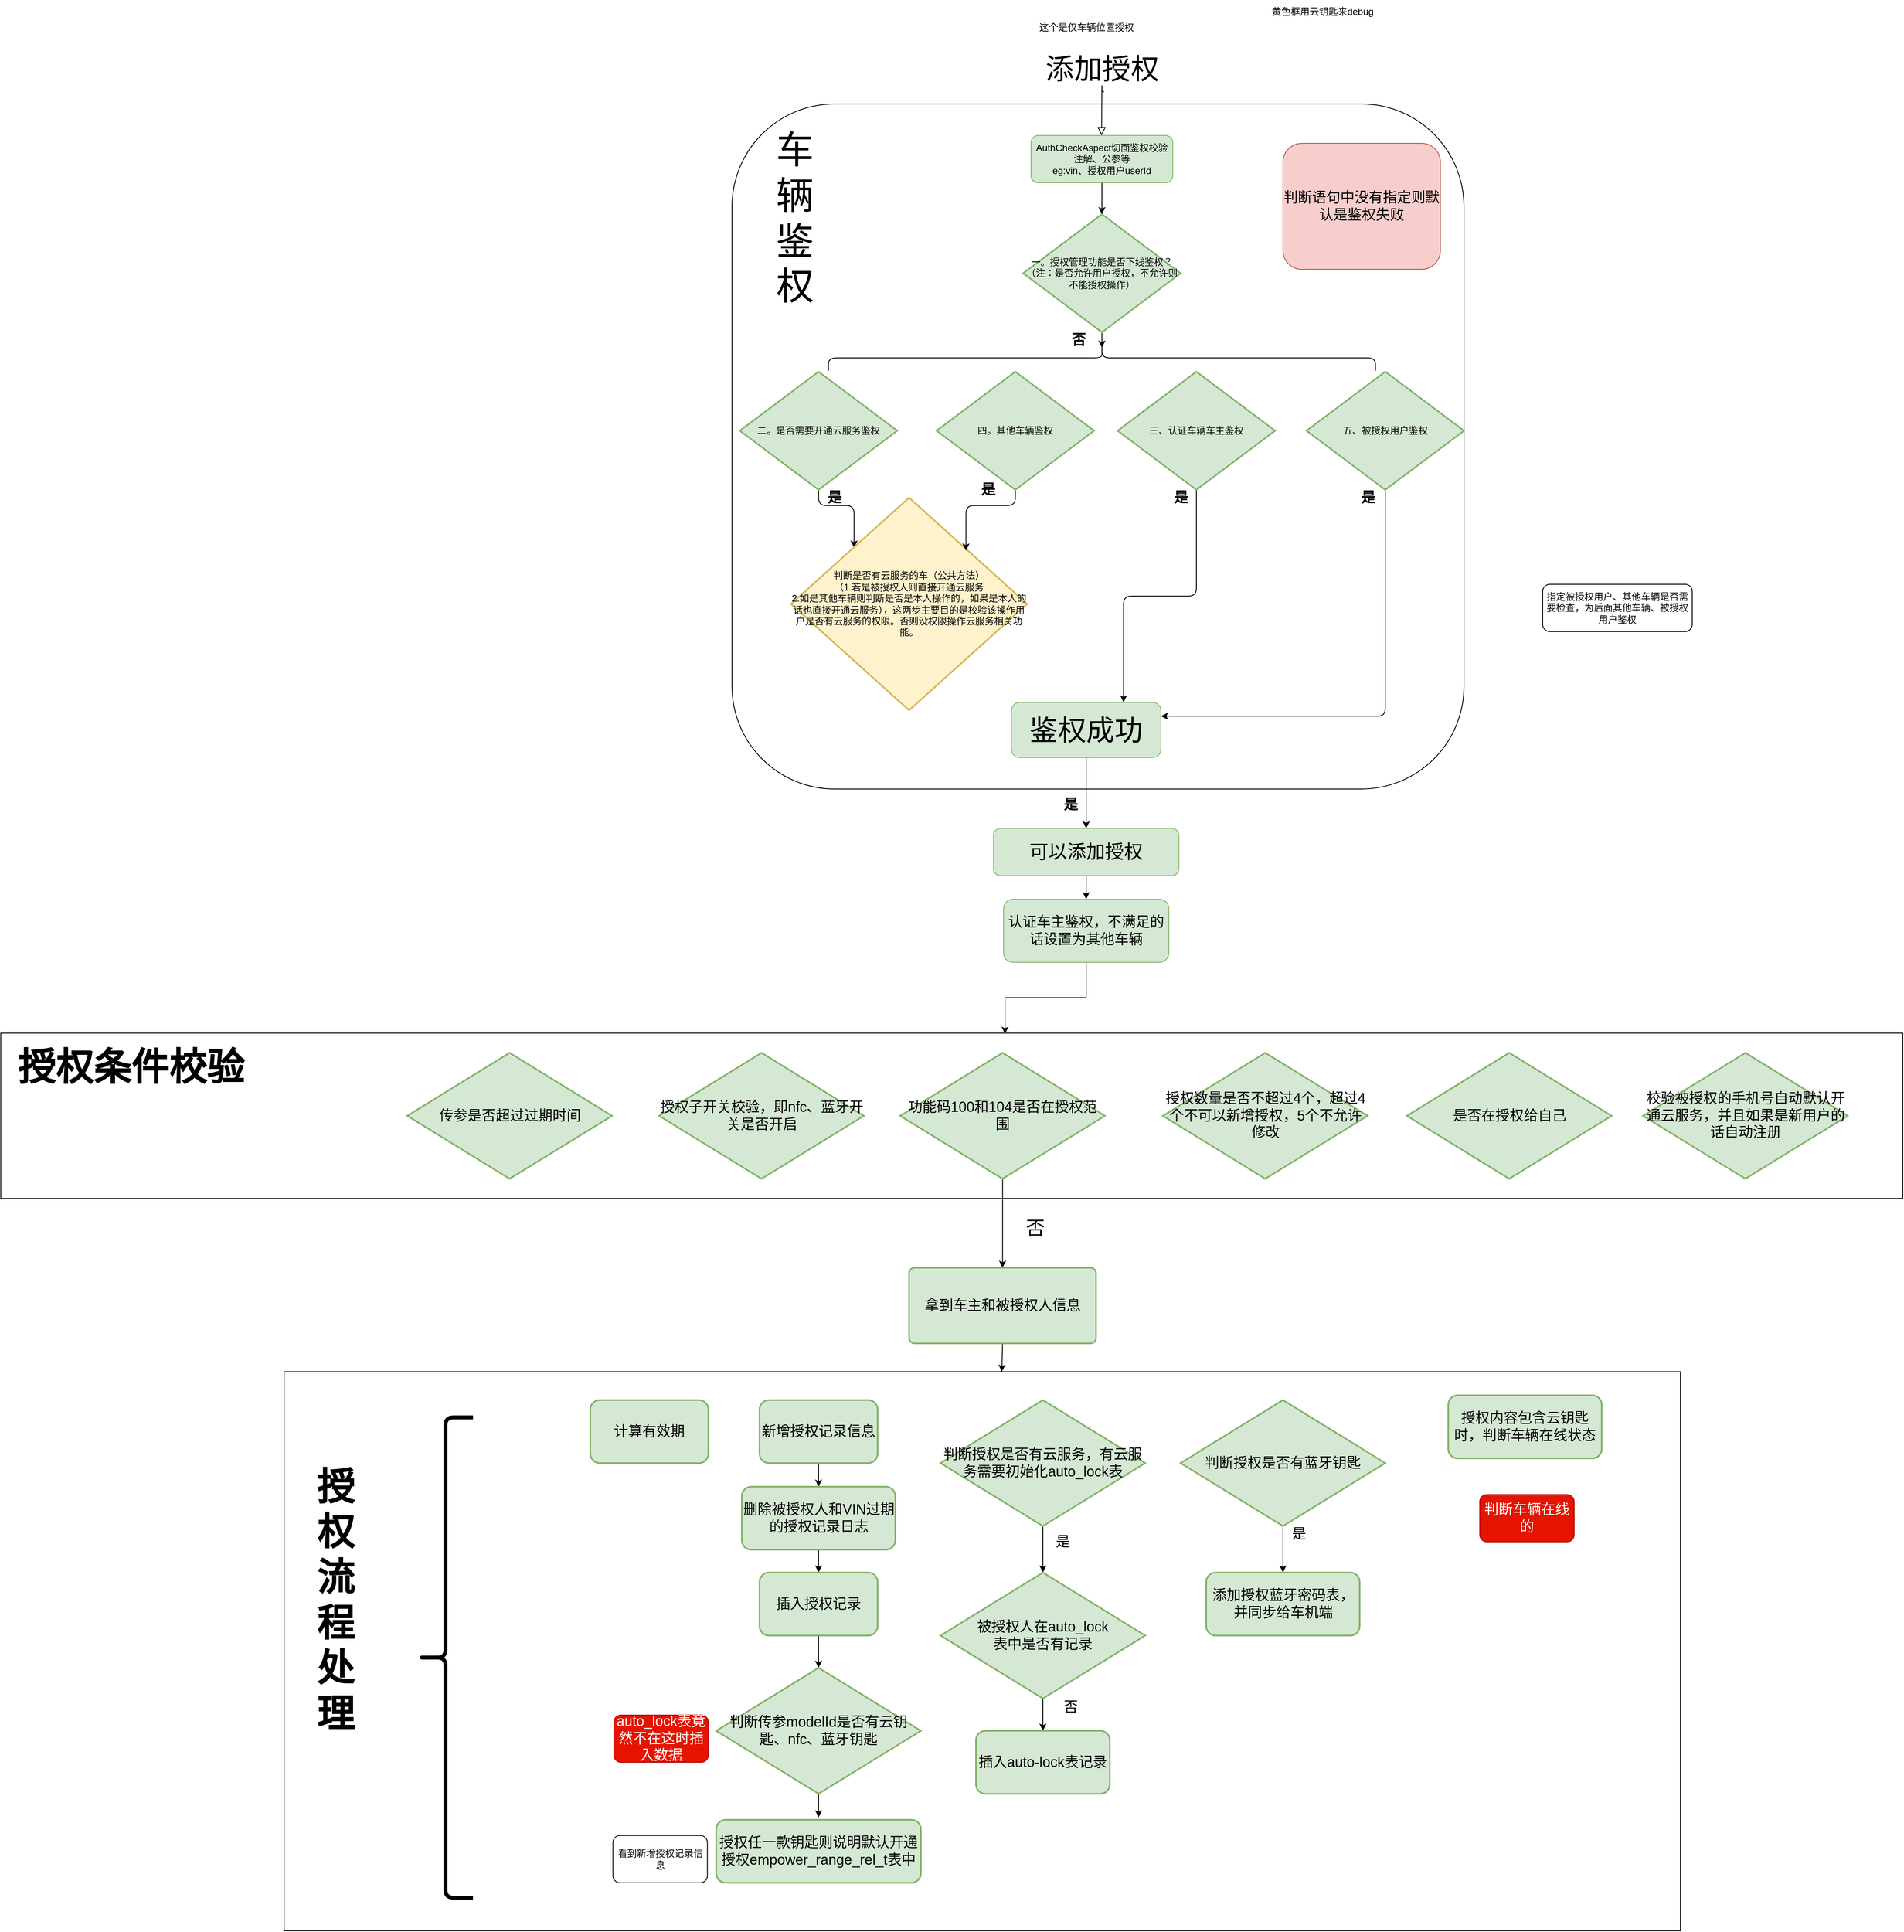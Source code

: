 <mxfile version="21.6.6" type="github">
  <diagram id="C5RBs43oDa-KdzZeNtuy" name="Page-1">
    <mxGraphModel dx="7195" dy="2610" grid="1" gridSize="10" guides="1" tooltips="1" connect="1" arrows="1" fold="1" page="1" pageScale="1" pageWidth="827" pageHeight="1169" math="0" shadow="0">
      <root>
        <mxCell id="WIyWlLk6GJQsqaUBKTNV-0" />
        <mxCell id="WIyWlLk6GJQsqaUBKTNV-1" parent="WIyWlLk6GJQsqaUBKTNV-0" />
        <mxCell id="sFdcfGXnFSqKME9rikbx-30" value="" style="rounded=0;whiteSpace=wrap;html=1;points=[[0,0,0,0,0],[0,0.25,0,0,0],[0,0.5,0,0,0],[0,0.75,0,0,0],[0,1,0,0,0],[0.25,0,0,0,0],[0.25,1,0,0,0],[0.5,0,0,0,0],[0.5,1,0,0,0],[0.75,0,0,0,0],[0.75,1,0,0,0],[1,0,0,0,0],[1,0.25,0,0,0],[1,0.5,0,0,0],[1,0.75,0,0,0],[1,1,0,0,0]];" vertex="1" parent="WIyWlLk6GJQsqaUBKTNV-1">
          <mxGeometry x="-2830" y="1332" width="2416.5" height="210" as="geometry" />
        </mxCell>
        <mxCell id="sFdcfGXnFSqKME9rikbx-29" value="" style="rounded=0;whiteSpace=wrap;html=1;" vertex="1" parent="WIyWlLk6GJQsqaUBKTNV-1">
          <mxGeometry x="-2470" y="1762" width="1774" height="710" as="geometry" />
        </mxCell>
        <mxCell id="ALgLnihAd1x21a2WmlSg-32" value="" style="shape=ext;double=1;rounded=1;whiteSpace=wrap;html=1;strokeColor=default;fontFamily=Helvetica;fontSize=12;fontColor=default;fillColor=default;" parent="WIyWlLk6GJQsqaUBKTNV-1" vertex="1">
          <mxGeometry x="-1821" y="582" width="120" height="80" as="geometry" />
        </mxCell>
        <mxCell id="ALgLnihAd1x21a2WmlSg-30" value="" style="rounded=1;whiteSpace=wrap;html=1;movable=1;resizable=1;rotatable=1;deletable=1;editable=1;locked=0;connectable=1;" parent="WIyWlLk6GJQsqaUBKTNV-1" vertex="1">
          <mxGeometry x="-1201" y="462" width="57.5" height="210" as="geometry" />
        </mxCell>
        <mxCell id="ALgLnihAd1x21a2WmlSg-29" value="" style="rounded=1;whiteSpace=wrap;html=1;movable=1;resizable=1;rotatable=1;deletable=1;editable=1;locked=0;connectable=1;" parent="WIyWlLk6GJQsqaUBKTNV-1" vertex="1">
          <mxGeometry x="-1561" y="592" width="120" height="60" as="geometry" />
        </mxCell>
        <mxCell id="L7qs6bnyoF4csV3szs_P-42" value="" style="rounded=1;whiteSpace=wrap;html=1;" parent="WIyWlLk6GJQsqaUBKTNV-1" vertex="1">
          <mxGeometry x="-1901" y="152" width="930" height="870" as="geometry" />
        </mxCell>
        <mxCell id="WIyWlLk6GJQsqaUBKTNV-2" value="" style="rounded=1;html=1;jettySize=auto;orthogonalLoop=1;fontSize=11;endArrow=block;endFill=0;endSize=8;strokeWidth=1;shadow=0;labelBackgroundColor=none;edgeStyle=orthogonalEdgeStyle;exitX=0.516;exitY=0.994;exitDx=0;exitDy=0;exitPerimeter=0;" parent="WIyWlLk6GJQsqaUBKTNV-1" source="L7qs6bnyoF4csV3szs_P-1" edge="1">
          <mxGeometry relative="1" as="geometry">
            <mxPoint x="-1431.42" y="142" as="sourcePoint" />
            <mxPoint x="-1431.42" y="192.0" as="targetPoint" />
            <Array as="points">
              <mxPoint x="-1431" y="127" />
              <mxPoint x="-1431" y="160" />
            </Array>
          </mxGeometry>
        </mxCell>
        <mxCell id="L7qs6bnyoF4csV3szs_P-1" value="&lt;font style=&quot;font-size: 36px;&quot;&gt;添加授权&lt;/font&gt;" style="text;html=1;align=center;verticalAlign=middle;resizable=0;points=[];autosize=1;strokeColor=none;fillColor=none;rounded=1;" parent="WIyWlLk6GJQsqaUBKTNV-1" vertex="1">
          <mxGeometry x="-1516" y="77" width="170" height="60" as="geometry" />
        </mxCell>
        <mxCell id="ALgLnihAd1x21a2WmlSg-38" style="edgeStyle=orthogonalEdgeStyle;rounded=1;orthogonalLoop=1;jettySize=auto;html=1;exitX=0.5;exitY=1;exitDx=0;exitDy=0;exitPerimeter=0;entryX=0.1;entryY=0.5;entryDx=0;entryDy=0;entryPerimeter=0;fontFamily=Helvetica;fontSize=12;fontColor=default;" parent="WIyWlLk6GJQsqaUBKTNV-1" source="L7qs6bnyoF4csV3szs_P-5" target="ALgLnihAd1x21a2WmlSg-33" edge="1">
          <mxGeometry relative="1" as="geometry" />
        </mxCell>
        <mxCell id="L7qs6bnyoF4csV3szs_P-5" value="一。授权管理功能是否下线鉴权？（注：是否允许用户授权，不允许则不能授权操作）" style="strokeWidth=2;html=1;shape=mxgraph.flowchart.decision;whiteSpace=wrap;fillColor=#d5e8d4;strokeColor=#82b366;rounded=1;" parent="WIyWlLk6GJQsqaUBKTNV-1" vertex="1">
          <mxGeometry x="-1531" y="292" width="200" height="150" as="geometry" />
        </mxCell>
        <mxCell id="L7qs6bnyoF4csV3szs_P-7" value="&lt;font style=&quot;font-size: 18px;&quot;&gt;判断语句中没有指定则默认是鉴权失败&lt;/font&gt;" style="rounded=1;whiteSpace=wrap;html=1;fillColor=#f8cecc;strokeColor=#b85450;" parent="WIyWlLk6GJQsqaUBKTNV-1" vertex="1">
          <mxGeometry x="-1201" y="202" width="200" height="160" as="geometry" />
        </mxCell>
        <mxCell id="L7qs6bnyoF4csV3szs_P-24" style="edgeStyle=orthogonalEdgeStyle;rounded=1;orthogonalLoop=1;jettySize=auto;html=1;entryX=0.5;entryY=0;entryDx=0;entryDy=0;entryPerimeter=0;" parent="WIyWlLk6GJQsqaUBKTNV-1" source="L7qs6bnyoF4csV3szs_P-8" target="L7qs6bnyoF4csV3szs_P-5" edge="1">
          <mxGeometry relative="1" as="geometry" />
        </mxCell>
        <mxCell id="L7qs6bnyoF4csV3szs_P-8" value="AuthCheckAspect切面鉴权校验&lt;br style=&quot;border-color: var(--border-color);&quot;&gt;注解、公参等&lt;br&gt;eg:vin、授权用户userId" style="rounded=1;whiteSpace=wrap;html=1;fillColor=#d5e8d4;strokeColor=#82b366;" parent="WIyWlLk6GJQsqaUBKTNV-1" vertex="1">
          <mxGeometry x="-1521" y="192" width="180" height="60" as="geometry" />
        </mxCell>
        <mxCell id="L7qs6bnyoF4csV3szs_P-9" value="指定被授权用户、其他车辆是否需要检查，为后面其他车辆、被授权用户鉴权" style="rounded=1;whiteSpace=wrap;html=1;" parent="WIyWlLk6GJQsqaUBKTNV-1" vertex="1">
          <mxGeometry x="-871" y="762" width="190" height="60" as="geometry" />
        </mxCell>
        <mxCell id="L7qs6bnyoF4csV3szs_P-16" value="这个是仅车辆位置授权" style="text;html=1;align=center;verticalAlign=middle;resizable=0;points=[];autosize=1;strokeColor=none;fillColor=none;rounded=1;" parent="WIyWlLk6GJQsqaUBKTNV-1" vertex="1">
          <mxGeometry x="-1521" y="40" width="140" height="30" as="geometry" />
        </mxCell>
        <mxCell id="ALgLnihAd1x21a2WmlSg-40" style="edgeStyle=orthogonalEdgeStyle;rounded=1;orthogonalLoop=1;jettySize=auto;html=1;exitX=0.5;exitY=1;exitDx=0;exitDy=0;exitPerimeter=0;entryX=0.267;entryY=0.235;entryDx=0;entryDy=0;entryPerimeter=0;fontFamily=Helvetica;fontSize=12;fontColor=default;" parent="WIyWlLk6GJQsqaUBKTNV-1" source="L7qs6bnyoF4csV3szs_P-19" target="L7qs6bnyoF4csV3szs_P-32" edge="1">
          <mxGeometry relative="1" as="geometry" />
        </mxCell>
        <mxCell id="L7qs6bnyoF4csV3szs_P-19" value="二。是否需要开通云服务鉴权" style="strokeWidth=2;html=1;shape=mxgraph.flowchart.decision;whiteSpace=wrap;fillColor=#d5e8d4;strokeColor=#82b366;rounded=1;" parent="WIyWlLk6GJQsqaUBKTNV-1" vertex="1">
          <mxGeometry x="-1891" y="492" width="200" height="150" as="geometry" />
        </mxCell>
        <mxCell id="ALgLnihAd1x21a2WmlSg-44" style="edgeStyle=orthogonalEdgeStyle;rounded=1;orthogonalLoop=1;jettySize=auto;html=1;exitX=0.5;exitY=1;exitDx=0;exitDy=0;exitPerimeter=0;entryX=0.75;entryY=0;entryDx=0;entryDy=0;fontFamily=Helvetica;fontSize=12;fontColor=default;" parent="WIyWlLk6GJQsqaUBKTNV-1" source="L7qs6bnyoF4csV3szs_P-29" target="L7qs6bnyoF4csV3szs_P-44" edge="1">
          <mxGeometry relative="1" as="geometry" />
        </mxCell>
        <mxCell id="L7qs6bnyoF4csV3szs_P-29" value="三、认证车辆车主鉴权" style="strokeWidth=2;html=1;shape=mxgraph.flowchart.decision;whiteSpace=wrap;fillColor=#d5e8d4;strokeColor=#82b366;rounded=1;" parent="WIyWlLk6GJQsqaUBKTNV-1" vertex="1">
          <mxGeometry x="-1411" y="492" width="200" height="150" as="geometry" />
        </mxCell>
        <mxCell id="L7qs6bnyoF4csV3szs_P-32" value="判断是否有云服务的车（公共方法）&lt;br&gt;（1.若是被授权人则直接开通云服务&lt;br&gt;2.如是其他车辆则判断是否是本人操作的，如果是本人的话也直接开通云服务），这两步主要目的是校验该操作用户是否有云服务的权限。否则没权限操作云服务相关功能。" style="strokeWidth=2;html=1;shape=mxgraph.flowchart.decision;whiteSpace=wrap;fillColor=#fff2cc;strokeColor=#d6b656;rounded=1;" parent="WIyWlLk6GJQsqaUBKTNV-1" vertex="1">
          <mxGeometry x="-1826" y="652" width="300" height="270" as="geometry" />
        </mxCell>
        <mxCell id="L7qs6bnyoF4csV3szs_P-33" value="黄色框用云钥匙来debug" style="text;html=1;align=center;verticalAlign=middle;resizable=0;points=[];autosize=1;strokeColor=none;fillColor=none;rounded=1;" parent="WIyWlLk6GJQsqaUBKTNV-1" vertex="1">
          <mxGeometry x="-1226" y="20" width="150" height="30" as="geometry" />
        </mxCell>
        <mxCell id="ALgLnihAd1x21a2WmlSg-41" style="edgeStyle=orthogonalEdgeStyle;rounded=1;orthogonalLoop=1;jettySize=auto;html=1;exitX=0.5;exitY=1;exitDx=0;exitDy=0;exitPerimeter=0;entryX=0.741;entryY=0.249;entryDx=0;entryDy=0;entryPerimeter=0;fontFamily=Helvetica;fontSize=12;fontColor=default;" parent="WIyWlLk6GJQsqaUBKTNV-1" source="L7qs6bnyoF4csV3szs_P-34" target="L7qs6bnyoF4csV3szs_P-32" edge="1">
          <mxGeometry relative="1" as="geometry" />
        </mxCell>
        <mxCell id="L7qs6bnyoF4csV3szs_P-34" value="四。其他车辆鉴权" style="strokeWidth=2;html=1;shape=mxgraph.flowchart.decision;whiteSpace=wrap;fillColor=#d5e8d4;strokeColor=#82b366;rounded=1;" parent="WIyWlLk6GJQsqaUBKTNV-1" vertex="1">
          <mxGeometry x="-1641" y="492" width="200" height="150" as="geometry" />
        </mxCell>
        <mxCell id="L7qs6bnyoF4csV3szs_P-43" value="&lt;font style=&quot;font-size: 48px;&quot;&gt;车辆鉴权&lt;/font&gt;" style="text;html=1;strokeColor=none;fillColor=none;align=center;verticalAlign=middle;whiteSpace=wrap;rounded=1;" parent="WIyWlLk6GJQsqaUBKTNV-1" vertex="1">
          <mxGeometry x="-1841" y="292" width="40" height="10" as="geometry" />
        </mxCell>
        <mxCell id="ALgLnihAd1x21a2WmlSg-6" style="edgeStyle=orthogonalEdgeStyle;rounded=1;orthogonalLoop=1;jettySize=auto;html=1;exitX=0.5;exitY=1;exitDx=0;exitDy=0;entryX=0.5;entryY=0;entryDx=0;entryDy=0;" parent="WIyWlLk6GJQsqaUBKTNV-1" source="L7qs6bnyoF4csV3szs_P-44" target="L7qs6bnyoF4csV3szs_P-45" edge="1">
          <mxGeometry relative="1" as="geometry" />
        </mxCell>
        <mxCell id="L7qs6bnyoF4csV3szs_P-44" value="&lt;font style=&quot;font-size: 36px;&quot;&gt;鉴权成功&lt;/font&gt;" style="rounded=1;whiteSpace=wrap;html=1;fillColor=#d5e8d4;strokeColor=#82b366;" parent="WIyWlLk6GJQsqaUBKTNV-1" vertex="1">
          <mxGeometry x="-1546" y="912" width="190" height="70" as="geometry" />
        </mxCell>
        <mxCell id="ALgLnihAd1x21a2WmlSg-52" value="" style="edgeStyle=orthogonalEdgeStyle;rounded=1;orthogonalLoop=1;jettySize=auto;html=1;fontFamily=Helvetica;fontSize=12;fontColor=default;" parent="WIyWlLk6GJQsqaUBKTNV-1" source="L7qs6bnyoF4csV3szs_P-45" target="ALgLnihAd1x21a2WmlSg-51" edge="1">
          <mxGeometry relative="1" as="geometry" />
        </mxCell>
        <mxCell id="L7qs6bnyoF4csV3szs_P-45" value="&lt;font style=&quot;font-size: 24px;&quot;&gt;可以添加授权&lt;/font&gt;" style="rounded=1;whiteSpace=wrap;html=1;fillColor=#d5e8d4;strokeColor=#82b366;" parent="WIyWlLk6GJQsqaUBKTNV-1" vertex="1">
          <mxGeometry x="-1568.81" y="1072" width="235.62" height="60" as="geometry" />
        </mxCell>
        <mxCell id="ALgLnihAd1x21a2WmlSg-45" style="edgeStyle=orthogonalEdgeStyle;rounded=1;orthogonalLoop=1;jettySize=auto;html=1;exitX=0.5;exitY=1;exitDx=0;exitDy=0;exitPerimeter=0;entryX=1;entryY=0.25;entryDx=0;entryDy=0;fontFamily=Helvetica;fontSize=12;fontColor=default;" parent="WIyWlLk6GJQsqaUBKTNV-1" source="ALgLnihAd1x21a2WmlSg-28" target="L7qs6bnyoF4csV3szs_P-44" edge="1">
          <mxGeometry relative="1" as="geometry" />
        </mxCell>
        <mxCell id="ALgLnihAd1x21a2WmlSg-28" value="五、被授权用户鉴权" style="strokeWidth=2;html=1;shape=mxgraph.flowchart.decision;whiteSpace=wrap;fillColor=#d5e8d4;strokeColor=#82b366;rounded=1;" parent="WIyWlLk6GJQsqaUBKTNV-1" vertex="1">
          <mxGeometry x="-1171" y="492" width="200" height="150" as="geometry" />
        </mxCell>
        <mxCell id="ALgLnihAd1x21a2WmlSg-33" value="" style="shape=curlyBracket;whiteSpace=wrap;html=1;rounded=1;labelPosition=left;verticalLabelPosition=middle;align=right;verticalAlign=middle;strokeColor=default;fontFamily=Helvetica;fontSize=12;fontColor=default;fillColor=default;rotation=90;" parent="WIyWlLk6GJQsqaUBKTNV-1" vertex="1">
          <mxGeometry x="-1447.25" y="127" width="32.5" height="695" as="geometry" />
        </mxCell>
        <mxCell id="ALgLnihAd1x21a2WmlSg-39" value="&lt;font style=&quot;font-size: 18px;&quot;&gt;否&lt;/font&gt;" style="text;strokeColor=none;fillColor=none;html=1;fontSize=12;fontStyle=1;verticalAlign=middle;align=center;fontFamily=Helvetica;fontColor=default;rounded=1;" parent="WIyWlLk6GJQsqaUBKTNV-1" vertex="1">
          <mxGeometry x="-1511" y="432" width="100" height="40" as="geometry" />
        </mxCell>
        <mxCell id="ALgLnihAd1x21a2WmlSg-46" value="&lt;font style=&quot;font-size: 18px;&quot;&gt;是&lt;/font&gt;" style="text;strokeColor=none;fillColor=none;html=1;fontSize=12;fontStyle=1;verticalAlign=middle;align=center;fontFamily=Helvetica;fontColor=default;rounded=1;" parent="WIyWlLk6GJQsqaUBKTNV-1" vertex="1">
          <mxGeometry x="-1821" y="632" width="100" height="40" as="geometry" />
        </mxCell>
        <mxCell id="ALgLnihAd1x21a2WmlSg-47" value="&lt;font style=&quot;font-size: 18px;&quot;&gt;是&lt;/font&gt;" style="text;strokeColor=none;fillColor=none;html=1;fontSize=12;fontStyle=1;verticalAlign=middle;align=center;fontFamily=Helvetica;fontColor=default;rounded=1;" parent="WIyWlLk6GJQsqaUBKTNV-1" vertex="1">
          <mxGeometry x="-1626" y="622" width="100" height="40" as="geometry" />
        </mxCell>
        <mxCell id="ALgLnihAd1x21a2WmlSg-48" value="&lt;font style=&quot;font-size: 18px;&quot;&gt;是&lt;/font&gt;" style="text;strokeColor=none;fillColor=none;html=1;fontSize=12;fontStyle=1;verticalAlign=middle;align=center;fontFamily=Helvetica;fontColor=default;rounded=1;" parent="WIyWlLk6GJQsqaUBKTNV-1" vertex="1">
          <mxGeometry x="-1381" y="632" width="100" height="40" as="geometry" />
        </mxCell>
        <mxCell id="ALgLnihAd1x21a2WmlSg-49" value="&lt;font style=&quot;font-size: 18px;&quot;&gt;是&lt;/font&gt;" style="text;strokeColor=none;fillColor=none;html=1;fontSize=12;fontStyle=1;verticalAlign=middle;align=center;fontFamily=Helvetica;fontColor=default;rounded=1;" parent="WIyWlLk6GJQsqaUBKTNV-1" vertex="1">
          <mxGeometry x="-1143.5" y="632" width="100" height="40" as="geometry" />
        </mxCell>
        <mxCell id="ALgLnihAd1x21a2WmlSg-50" value="&lt;font style=&quot;font-size: 18px;&quot;&gt;是&lt;/font&gt;" style="text;strokeColor=none;fillColor=none;html=1;fontSize=12;fontStyle=1;verticalAlign=middle;align=center;fontFamily=Helvetica;fontColor=default;rounded=1;" parent="WIyWlLk6GJQsqaUBKTNV-1" vertex="1">
          <mxGeometry x="-1521" y="1022" width="100" height="40" as="geometry" />
        </mxCell>
        <mxCell id="sFdcfGXnFSqKME9rikbx-39" style="edgeStyle=orthogonalEdgeStyle;rounded=0;orthogonalLoop=1;jettySize=auto;html=1;exitX=0.5;exitY=1;exitDx=0;exitDy=0;entryX=0.528;entryY=0.004;entryDx=0;entryDy=0;entryPerimeter=0;" edge="1" parent="WIyWlLk6GJQsqaUBKTNV-1" source="ALgLnihAd1x21a2WmlSg-51" target="sFdcfGXnFSqKME9rikbx-30">
          <mxGeometry relative="1" as="geometry" />
        </mxCell>
        <mxCell id="ALgLnihAd1x21a2WmlSg-51" value="&lt;font style=&quot;font-size: 18px;&quot;&gt;认证车主鉴权，不满足的话设置为其他车辆&lt;/font&gt;" style="rounded=1;whiteSpace=wrap;html=1;strokeColor=#82b366;fontFamily=Helvetica;fontSize=12;fillColor=#d5e8d4;" parent="WIyWlLk6GJQsqaUBKTNV-1" vertex="1">
          <mxGeometry x="-1556" y="1162" width="210" height="80" as="geometry" />
        </mxCell>
        <mxCell id="ALgLnihAd1x21a2WmlSg-60" value="&lt;font style=&quot;font-size: 18px;&quot;&gt;传参是否超过过期时间&lt;/font&gt;" style="strokeWidth=2;html=1;shape=mxgraph.flowchart.decision;whiteSpace=wrap;rounded=1;strokeColor=#82b366;fontFamily=Helvetica;fontSize=12;fillColor=#d5e8d4;" parent="WIyWlLk6GJQsqaUBKTNV-1" vertex="1">
          <mxGeometry x="-2313.5" y="1357" width="260" height="160" as="geometry" />
        </mxCell>
        <mxCell id="ALgLnihAd1x21a2WmlSg-61" value="&lt;font style=&quot;font-size: 18px;&quot;&gt;授权子开关校验，即nfc、蓝牙开关是否开启&lt;/font&gt;" style="strokeWidth=2;html=1;shape=mxgraph.flowchart.decision;whiteSpace=wrap;rounded=1;strokeColor=#82b366;fontFamily=Helvetica;fontSize=12;fillColor=#d5e8d4;" parent="WIyWlLk6GJQsqaUBKTNV-1" vertex="1">
          <mxGeometry x="-1993.5" y="1357" width="260" height="160" as="geometry" />
        </mxCell>
        <mxCell id="sFdcfGXnFSqKME9rikbx-51" value="" style="edgeStyle=orthogonalEdgeStyle;rounded=0;orthogonalLoop=1;jettySize=auto;html=1;" edge="1" parent="WIyWlLk6GJQsqaUBKTNV-1" source="ALgLnihAd1x21a2WmlSg-62" target="ALgLnihAd1x21a2WmlSg-72">
          <mxGeometry relative="1" as="geometry" />
        </mxCell>
        <mxCell id="ALgLnihAd1x21a2WmlSg-62" value="&lt;font style=&quot;font-size: 18px;&quot;&gt;功能码100和104是否在授权范围&lt;/font&gt;" style="strokeWidth=2;html=1;shape=mxgraph.flowchart.decision;whiteSpace=wrap;rounded=1;strokeColor=#82b366;fontFamily=Helvetica;fontSize=12;fillColor=#d5e8d4;" parent="WIyWlLk6GJQsqaUBKTNV-1" vertex="1">
          <mxGeometry x="-1687.25" y="1357" width="260" height="160" as="geometry" />
        </mxCell>
        <mxCell id="ALgLnihAd1x21a2WmlSg-63" value="&lt;font style=&quot;font-size: 18px;&quot;&gt;授权数量是否不超过4个，超过4个不可以新增授权，5个不允许修改&lt;/font&gt;" style="strokeWidth=2;html=1;shape=mxgraph.flowchart.decision;whiteSpace=wrap;rounded=1;strokeColor=#82b366;fontFamily=Helvetica;fontSize=12;fillColor=#d5e8d4;" parent="WIyWlLk6GJQsqaUBKTNV-1" vertex="1">
          <mxGeometry x="-1353.5" y="1357" width="260" height="160" as="geometry" />
        </mxCell>
        <mxCell id="ALgLnihAd1x21a2WmlSg-64" value="&lt;font style=&quot;font-size: 18px;&quot;&gt;是否在授权给自己&lt;/font&gt;" style="strokeWidth=2;html=1;shape=mxgraph.flowchart.decision;whiteSpace=wrap;rounded=1;strokeColor=#82b366;fontFamily=Helvetica;fontSize=12;fillColor=#d5e8d4;" parent="WIyWlLk6GJQsqaUBKTNV-1" vertex="1">
          <mxGeometry x="-1043.5" y="1357" width="260" height="160" as="geometry" />
        </mxCell>
        <mxCell id="ALgLnihAd1x21a2WmlSg-65" value="&lt;span style=&quot;font-size: 18px;&quot;&gt;校验被授权的手机号自动默认开通云服务，并且如果是新用户的话自动注册&lt;/span&gt;" style="strokeWidth=2;html=1;shape=mxgraph.flowchart.decision;whiteSpace=wrap;rounded=1;strokeColor=#82b366;fontFamily=Helvetica;fontSize=12;fillColor=#d5e8d4;" parent="WIyWlLk6GJQsqaUBKTNV-1" vertex="1">
          <mxGeometry x="-743.5" y="1357" width="260" height="160" as="geometry" />
        </mxCell>
        <mxCell id="sFdcfGXnFSqKME9rikbx-45" style="edgeStyle=orthogonalEdgeStyle;rounded=0;orthogonalLoop=1;jettySize=auto;html=1;exitX=0.5;exitY=1;exitDx=0;exitDy=0;entryX=0.514;entryY=0;entryDx=0;entryDy=0;entryPerimeter=0;" edge="1" parent="WIyWlLk6GJQsqaUBKTNV-1" source="ALgLnihAd1x21a2WmlSg-72" target="sFdcfGXnFSqKME9rikbx-29">
          <mxGeometry relative="1" as="geometry" />
        </mxCell>
        <mxCell id="ALgLnihAd1x21a2WmlSg-72" value="&lt;font style=&quot;font-size: 18px;&quot;&gt;拿到车主和被授权人信息&lt;/font&gt;" style="rounded=1;whiteSpace=wrap;html=1;absoluteArcSize=1;arcSize=14;strokeWidth=2;strokeColor=#82b366;fontFamily=Helvetica;fontSize=12;fillColor=#d5e8d4;" parent="WIyWlLk6GJQsqaUBKTNV-1" vertex="1">
          <mxGeometry x="-1676" y="1630" width="237.5" height="96" as="geometry" />
        </mxCell>
        <mxCell id="ALgLnihAd1x21a2WmlSg-74" value="&lt;font style=&quot;font-size: 24px;&quot;&gt;否&lt;/font&gt;" style="text;html=1;align=center;verticalAlign=middle;resizable=0;points=[];autosize=1;strokeColor=none;fillColor=none;fontSize=12;fontFamily=Helvetica;fontColor=default;rounded=1;" parent="WIyWlLk6GJQsqaUBKTNV-1" vertex="1">
          <mxGeometry x="-1541" y="1560" width="50" height="40" as="geometry" />
        </mxCell>
        <mxCell id="sFdcfGXnFSqKME9rikbx-0" value="&lt;span style=&quot;font-size: 18px;&quot;&gt;计算有效期&lt;/span&gt;" style="rounded=1;whiteSpace=wrap;html=1;fillColor=#d5e8d4;strokeColor=#82b366;strokeWidth=2;" vertex="1" parent="WIyWlLk6GJQsqaUBKTNV-1">
          <mxGeometry x="-2081" y="1798" width="150" height="80" as="geometry" />
        </mxCell>
        <mxCell id="sFdcfGXnFSqKME9rikbx-10" style="edgeStyle=orthogonalEdgeStyle;rounded=0;orthogonalLoop=1;jettySize=auto;html=1;exitX=0.5;exitY=1;exitDx=0;exitDy=0;entryX=0.5;entryY=0;entryDx=0;entryDy=0;" edge="1" parent="WIyWlLk6GJQsqaUBKTNV-1" source="sFdcfGXnFSqKME9rikbx-2" target="sFdcfGXnFSqKME9rikbx-3">
          <mxGeometry relative="1" as="geometry" />
        </mxCell>
        <mxCell id="sFdcfGXnFSqKME9rikbx-2" value="&lt;span style=&quot;font-size: 18px;&quot;&gt;新增授权记录信息&lt;/span&gt;" style="rounded=1;whiteSpace=wrap;html=1;fillColor=#d5e8d4;strokeColor=#82b366;strokeWidth=2;" vertex="1" parent="WIyWlLk6GJQsqaUBKTNV-1">
          <mxGeometry x="-1866" y="1798" width="150" height="80" as="geometry" />
        </mxCell>
        <mxCell id="sFdcfGXnFSqKME9rikbx-11" style="edgeStyle=orthogonalEdgeStyle;rounded=0;orthogonalLoop=1;jettySize=auto;html=1;exitX=0.5;exitY=1;exitDx=0;exitDy=0;entryX=0.5;entryY=0;entryDx=0;entryDy=0;" edge="1" parent="WIyWlLk6GJQsqaUBKTNV-1" source="sFdcfGXnFSqKME9rikbx-3" target="sFdcfGXnFSqKME9rikbx-4">
          <mxGeometry relative="1" as="geometry" />
        </mxCell>
        <mxCell id="sFdcfGXnFSqKME9rikbx-3" value="&lt;span style=&quot;font-size: 18px;&quot;&gt;删除被授权人和VIN过期的授权记录日志&lt;/span&gt;" style="rounded=1;whiteSpace=wrap;html=1;fillColor=#d5e8d4;strokeColor=#82b366;strokeWidth=2;" vertex="1" parent="WIyWlLk6GJQsqaUBKTNV-1">
          <mxGeometry x="-1888.5" y="1908" width="195" height="80" as="geometry" />
        </mxCell>
        <mxCell id="sFdcfGXnFSqKME9rikbx-12" style="edgeStyle=orthogonalEdgeStyle;rounded=0;orthogonalLoop=1;jettySize=auto;html=1;exitX=0.5;exitY=1;exitDx=0;exitDy=0;entryX=0.5;entryY=0;entryDx=0;entryDy=0;entryPerimeter=0;" edge="1" parent="WIyWlLk6GJQsqaUBKTNV-1" source="sFdcfGXnFSqKME9rikbx-4" target="sFdcfGXnFSqKME9rikbx-5">
          <mxGeometry relative="1" as="geometry" />
        </mxCell>
        <mxCell id="sFdcfGXnFSqKME9rikbx-4" value="&lt;span style=&quot;font-size: 18px;&quot;&gt;插入授权记录&lt;/span&gt;" style="rounded=1;whiteSpace=wrap;html=1;fillColor=#d5e8d4;strokeColor=#82b366;strokeWidth=2;" vertex="1" parent="WIyWlLk6GJQsqaUBKTNV-1">
          <mxGeometry x="-1866" y="2017" width="150" height="80" as="geometry" />
        </mxCell>
        <mxCell id="sFdcfGXnFSqKME9rikbx-13" style="edgeStyle=orthogonalEdgeStyle;rounded=0;orthogonalLoop=1;jettySize=auto;html=1;exitX=0.5;exitY=1;exitDx=0;exitDy=0;exitPerimeter=0;" edge="1" parent="WIyWlLk6GJQsqaUBKTNV-1" source="sFdcfGXnFSqKME9rikbx-5">
          <mxGeometry relative="1" as="geometry">
            <mxPoint x="-1791" y="2328" as="targetPoint" />
          </mxGeometry>
        </mxCell>
        <mxCell id="sFdcfGXnFSqKME9rikbx-5" value="&lt;font style=&quot;font-size: 18px;&quot;&gt;判断传参modelId是否有云钥匙、nfc、蓝牙钥匙&lt;/font&gt;" style="strokeWidth=2;html=1;shape=mxgraph.flowchart.decision;whiteSpace=wrap;rounded=1;strokeColor=#82b366;fontFamily=Helvetica;fontSize=12;fillColor=#d5e8d4;" vertex="1" parent="WIyWlLk6GJQsqaUBKTNV-1">
          <mxGeometry x="-1921" y="2138" width="260" height="160" as="geometry" />
        </mxCell>
        <mxCell id="sFdcfGXnFSqKME9rikbx-6" value="&lt;font style=&quot;font-size: 18px;&quot;&gt;auto_lock表竟然不在这时插入数据&lt;/font&gt;" style="rounded=1;whiteSpace=wrap;html=1;fillColor=#e51400;fontColor=#ffffff;strokeColor=#B20000;" vertex="1" parent="WIyWlLk6GJQsqaUBKTNV-1">
          <mxGeometry x="-2051" y="2198" width="120" height="60" as="geometry" />
        </mxCell>
        <mxCell id="sFdcfGXnFSqKME9rikbx-7" value="&lt;span style=&quot;font-size: 18px;&quot;&gt;授权任一款钥匙则说明默认开通授权empower_range_rel_t表中&lt;/span&gt;" style="rounded=1;whiteSpace=wrap;html=1;fillColor=#d5e8d4;strokeColor=#82b366;strokeWidth=2;" vertex="1" parent="WIyWlLk6GJQsqaUBKTNV-1">
          <mxGeometry x="-1921" y="2331" width="260" height="80" as="geometry" />
        </mxCell>
        <mxCell id="sFdcfGXnFSqKME9rikbx-8" value="看到新增授权记录信息" style="rounded=1;whiteSpace=wrap;html=1;" vertex="1" parent="WIyWlLk6GJQsqaUBKTNV-1">
          <mxGeometry x="-2052.25" y="2351" width="120" height="60" as="geometry" />
        </mxCell>
        <mxCell id="sFdcfGXnFSqKME9rikbx-16" value="" style="edgeStyle=orthogonalEdgeStyle;rounded=0;orthogonalLoop=1;jettySize=auto;html=1;" edge="1" parent="WIyWlLk6GJQsqaUBKTNV-1" source="sFdcfGXnFSqKME9rikbx-14">
          <mxGeometry relative="1" as="geometry">
            <mxPoint x="-1506" y="2017" as="targetPoint" />
          </mxGeometry>
        </mxCell>
        <mxCell id="sFdcfGXnFSqKME9rikbx-14" value="&lt;font style=&quot;font-size: 18px;&quot;&gt;判断授权是否有云服务，有云服务需要初始化auto_lock表&lt;/font&gt;" style="strokeWidth=2;html=1;shape=mxgraph.flowchart.decision;whiteSpace=wrap;rounded=1;strokeColor=#82b366;fontFamily=Helvetica;fontSize=12;fillColor=#d5e8d4;" vertex="1" parent="WIyWlLk6GJQsqaUBKTNV-1">
          <mxGeometry x="-1636" y="1798" width="260" height="160" as="geometry" />
        </mxCell>
        <mxCell id="sFdcfGXnFSqKME9rikbx-17" value="&lt;font style=&quot;font-size: 18px;&quot;&gt;是&lt;/font&gt;" style="text;html=1;align=center;verticalAlign=middle;resizable=0;points=[];autosize=1;strokeColor=none;fillColor=none;" vertex="1" parent="WIyWlLk6GJQsqaUBKTNV-1">
          <mxGeometry x="-1501" y="1958" width="40" height="40" as="geometry" />
        </mxCell>
        <mxCell id="sFdcfGXnFSqKME9rikbx-21" value="" style="edgeStyle=orthogonalEdgeStyle;rounded=0;orthogonalLoop=1;jettySize=auto;html=1;" edge="1" parent="WIyWlLk6GJQsqaUBKTNV-1" source="sFdcfGXnFSqKME9rikbx-18" target="sFdcfGXnFSqKME9rikbx-20">
          <mxGeometry relative="1" as="geometry" />
        </mxCell>
        <mxCell id="sFdcfGXnFSqKME9rikbx-18" value="&lt;span style=&quot;font-size: 18px;&quot;&gt;被授权人在auto_lock&lt;br&gt;表中是否有记录&lt;/span&gt;" style="strokeWidth=2;html=1;shape=mxgraph.flowchart.decision;whiteSpace=wrap;rounded=1;strokeColor=#82b366;fontFamily=Helvetica;fontSize=12;fillColor=#d5e8d4;" vertex="1" parent="WIyWlLk6GJQsqaUBKTNV-1">
          <mxGeometry x="-1636" y="2017" width="260" height="160" as="geometry" />
        </mxCell>
        <mxCell id="sFdcfGXnFSqKME9rikbx-19" value="&lt;font style=&quot;font-size: 18px;&quot;&gt;否&lt;/font&gt;" style="text;html=1;align=center;verticalAlign=middle;resizable=0;points=[];autosize=1;strokeColor=none;fillColor=none;" vertex="1" parent="WIyWlLk6GJQsqaUBKTNV-1">
          <mxGeometry x="-1491" y="2168" width="40" height="40" as="geometry" />
        </mxCell>
        <mxCell id="sFdcfGXnFSqKME9rikbx-20" value="&lt;span style=&quot;font-size: 18px;&quot;&gt;插入auto-lock表记录&lt;/span&gt;" style="rounded=1;whiteSpace=wrap;html=1;fillColor=#d5e8d4;strokeColor=#82b366;strokeWidth=2;" vertex="1" parent="WIyWlLk6GJQsqaUBKTNV-1">
          <mxGeometry x="-1591" y="2218" width="170" height="80" as="geometry" />
        </mxCell>
        <mxCell id="sFdcfGXnFSqKME9rikbx-24" value="" style="edgeStyle=orthogonalEdgeStyle;rounded=0;orthogonalLoop=1;jettySize=auto;html=1;" edge="1" parent="WIyWlLk6GJQsqaUBKTNV-1" source="sFdcfGXnFSqKME9rikbx-22" target="sFdcfGXnFSqKME9rikbx-23">
          <mxGeometry relative="1" as="geometry" />
        </mxCell>
        <mxCell id="sFdcfGXnFSqKME9rikbx-22" value="&lt;font style=&quot;font-size: 18px;&quot;&gt;判断授权是否有蓝牙钥匙&lt;/font&gt;" style="strokeWidth=2;html=1;shape=mxgraph.flowchart.decision;whiteSpace=wrap;rounded=1;strokeColor=#82b366;fontFamily=Helvetica;fontSize=12;fillColor=#d5e8d4;" vertex="1" parent="WIyWlLk6GJQsqaUBKTNV-1">
          <mxGeometry x="-1331" y="1798" width="260" height="160" as="geometry" />
        </mxCell>
        <mxCell id="sFdcfGXnFSqKME9rikbx-23" value="&lt;span style=&quot;font-size: 18px;&quot;&gt;添加授权蓝牙密码表，并同步给车机端&lt;/span&gt;" style="rounded=1;whiteSpace=wrap;html=1;fillColor=#d5e8d4;strokeColor=#82b366;strokeWidth=2;" vertex="1" parent="WIyWlLk6GJQsqaUBKTNV-1">
          <mxGeometry x="-1298.5" y="2017" width="195" height="80" as="geometry" />
        </mxCell>
        <mxCell id="sFdcfGXnFSqKME9rikbx-25" value="&lt;font style=&quot;font-size: 18px;&quot;&gt;是&lt;/font&gt;" style="text;html=1;align=center;verticalAlign=middle;resizable=0;points=[];autosize=1;strokeColor=none;fillColor=none;" vertex="1" parent="WIyWlLk6GJQsqaUBKTNV-1">
          <mxGeometry x="-1201" y="1948" width="40" height="40" as="geometry" />
        </mxCell>
        <mxCell id="sFdcfGXnFSqKME9rikbx-27" value="&lt;span style=&quot;font-size: 18px;&quot;&gt;授权内容包含云钥匙时，判断车辆在线状态&lt;/span&gt;" style="rounded=1;whiteSpace=wrap;html=1;fillColor=#d5e8d4;strokeColor=#82b366;strokeWidth=2;" vertex="1" parent="WIyWlLk6GJQsqaUBKTNV-1">
          <mxGeometry x="-991" y="1792" width="195" height="80" as="geometry" />
        </mxCell>
        <mxCell id="sFdcfGXnFSqKME9rikbx-28" value="&lt;font style=&quot;font-size: 18px;&quot;&gt;判断车辆在线的&lt;/font&gt;" style="rounded=1;whiteSpace=wrap;html=1;fillColor=#e51400;fontColor=#ffffff;strokeColor=#B20000;" vertex="1" parent="WIyWlLk6GJQsqaUBKTNV-1">
          <mxGeometry x="-951" y="1918" width="120" height="60" as="geometry" />
        </mxCell>
        <mxCell id="sFdcfGXnFSqKME9rikbx-35" value="&lt;font style=&quot;font-size: 48px;&quot;&gt;&lt;b&gt;授权条件校验&lt;/b&gt;&lt;/font&gt;" style="text;html=1;align=center;verticalAlign=middle;resizable=0;points=[];autosize=1;strokeColor=none;fillColor=none;" vertex="1" parent="WIyWlLk6GJQsqaUBKTNV-1">
          <mxGeometry x="-2820" y="1340" width="310" height="70" as="geometry" />
        </mxCell>
        <mxCell id="sFdcfGXnFSqKME9rikbx-43" value="&lt;font style=&quot;font-size: 48px;&quot;&gt;&lt;b&gt;授&lt;br&gt;权&lt;br&gt;流&lt;br&gt;程&lt;br&gt;处&lt;br&gt;理&lt;/b&gt;&lt;/font&gt;" style="text;html=1;align=center;verticalAlign=middle;resizable=0;points=[];autosize=1;strokeColor=none;fillColor=none;" vertex="1" parent="WIyWlLk6GJQsqaUBKTNV-1">
          <mxGeometry x="-2440" y="1872" width="70" height="360" as="geometry" />
        </mxCell>
        <mxCell id="sFdcfGXnFSqKME9rikbx-50" value="" style="shape=curlyBracket;whiteSpace=wrap;html=1;rounded=1;labelPosition=left;verticalLabelPosition=middle;align=right;verticalAlign=middle;strokeWidth=5;" vertex="1" parent="WIyWlLk6GJQsqaUBKTNV-1">
          <mxGeometry x="-2300" y="1820" width="70" height="610" as="geometry" />
        </mxCell>
      </root>
    </mxGraphModel>
  </diagram>
</mxfile>
